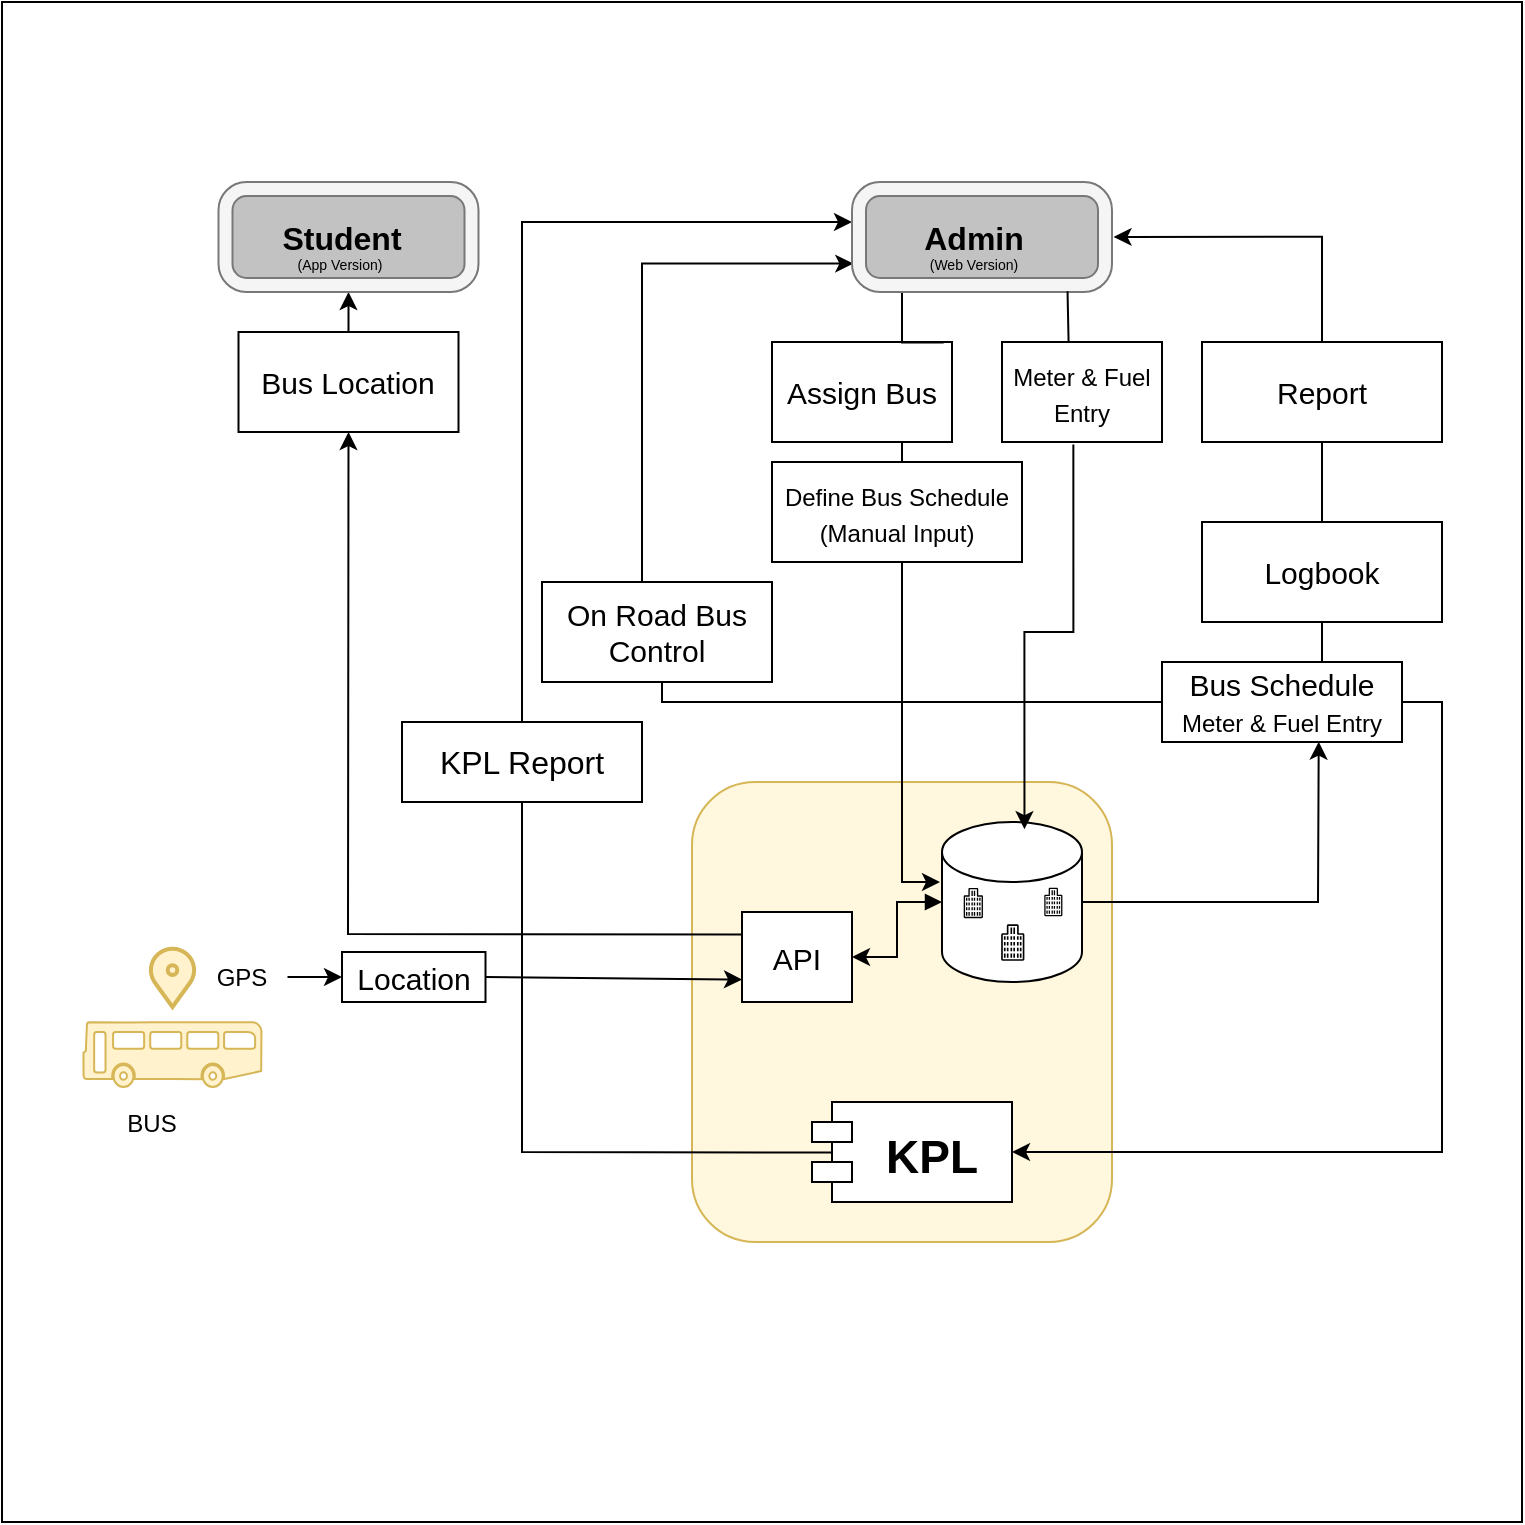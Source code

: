 <mxfile version="20.7.4" type="github">
  <diagram id="yl3mhjdfNe_m5osSr-pd" name="Page-1">
    <mxGraphModel dx="1257" dy="1806" grid="1" gridSize="10" guides="1" tooltips="1" connect="1" arrows="1" fold="1" page="1" pageScale="1" pageWidth="850" pageHeight="1100" math="0" shadow="0">
      <root>
        <mxCell id="0" />
        <mxCell id="1" parent="0" />
        <mxCell id="fRIiyRAecwgNLgZouMz5-53" value="" style="whiteSpace=wrap;html=1;aspect=fixed;rounded=0;sketch=0;" parent="1" vertex="1">
          <mxGeometry x="10" y="-110" width="760" height="760" as="geometry" />
        </mxCell>
        <mxCell id="fRIiyRAecwgNLgZouMz5-85" style="edgeStyle=orthogonalEdgeStyle;rounded=0;sketch=0;orthogonalLoop=1;jettySize=auto;html=1;exitX=0.25;exitY=0;exitDx=0;exitDy=0;fontSize=25;endArrow=classic;endFill=1;entryX=1.006;entryY=0.499;entryDx=0;entryDy=0;entryPerimeter=0;" parent="1" source="fRIiyRAecwgNLgZouMz5-56" target="1VHIN-9Jcx8O7TEisBbX-26" edge="1">
          <mxGeometry relative="1" as="geometry">
            <mxPoint x="650" y="36" as="targetPoint" />
            <Array as="points">
              <mxPoint x="670" y="60" />
              <mxPoint x="670" y="7" />
            </Array>
          </mxGeometry>
        </mxCell>
        <mxCell id="fRIiyRAecwgNLgZouMz5-56" value="Report" style="rounded=0;whiteSpace=wrap;html=1;fontSize=15;" parent="1" vertex="1">
          <mxGeometry x="610" y="60" width="120" height="50" as="geometry" />
        </mxCell>
        <mxCell id="fRIiyRAecwgNLgZouMz5-84" style="edgeStyle=orthogonalEdgeStyle;rounded=0;sketch=0;orthogonalLoop=1;jettySize=auto;html=1;exitX=0.25;exitY=0;exitDx=0;exitDy=0;entryX=0.25;entryY=1;entryDx=0;entryDy=0;fontSize=25;endArrow=none;endFill=0;" parent="1" source="fRIiyRAecwgNLgZouMz5-57" target="fRIiyRAecwgNLgZouMz5-56" edge="1">
          <mxGeometry relative="1" as="geometry">
            <Array as="points">
              <mxPoint x="670" y="150" />
              <mxPoint x="670" y="110" />
            </Array>
          </mxGeometry>
        </mxCell>
        <mxCell id="u1fpWnLzkLumKMQjv_hn-5" style="edgeStyle=orthogonalEdgeStyle;rounded=0;orthogonalLoop=1;jettySize=auto;html=1;entryX=0.5;entryY=0;entryDx=0;entryDy=0;fontSize=16;endArrow=none;endFill=0;" parent="1" source="fRIiyRAecwgNLgZouMz5-57" target="fRIiyRAecwgNLgZouMz5-59" edge="1">
          <mxGeometry relative="1" as="geometry" />
        </mxCell>
        <mxCell id="fRIiyRAecwgNLgZouMz5-57" value="Logbook" style="rounded=0;whiteSpace=wrap;html=1;fontSize=15;" parent="1" vertex="1">
          <mxGeometry x="610" y="150" width="120" height="50" as="geometry" />
        </mxCell>
        <mxCell id="fRIiyRAecwgNLgZouMz5-58" value="Assign Bus" style="rounded=0;whiteSpace=wrap;html=1;fontSize=15;" parent="1" vertex="1">
          <mxGeometry x="395" y="60" width="90" height="50" as="geometry" />
        </mxCell>
        <mxCell id="fRIiyRAecwgNLgZouMz5-59" value="Bus Schedule&lt;br&gt;&lt;font style=&quot;font-size: 12px;&quot;&gt;Meter &amp;amp; Fuel Entry&lt;/font&gt;" style="rounded=0;whiteSpace=wrap;html=1;fontSize=15;" parent="1" vertex="1">
          <mxGeometry x="590" y="220" width="120" height="40" as="geometry" />
        </mxCell>
        <mxCell id="fRIiyRAecwgNLgZouMz5-81" style="edgeStyle=orthogonalEdgeStyle;rounded=0;sketch=0;orthogonalLoop=1;jettySize=auto;html=1;endArrow=classic;endFill=1;entryX=0.005;entryY=0.742;entryDx=0;entryDy=0;entryPerimeter=0;exitX=0.67;exitY=0.017;exitDx=0;exitDy=0;exitPerimeter=0;" parent="1" source="u1fpWnLzkLumKMQjv_hn-4" target="1VHIN-9Jcx8O7TEisBbX-26" edge="1">
          <mxGeometry relative="1" as="geometry">
            <Array as="points">
              <mxPoint x="330" y="181" />
              <mxPoint x="330" y="21" />
            </Array>
            <mxPoint x="580" y="20" as="targetPoint" />
            <mxPoint x="370.0" y="150" as="sourcePoint" />
          </mxGeometry>
        </mxCell>
        <mxCell id="fRIiyRAecwgNLgZouMz5-61" value="Bus Location" style="rounded=0;whiteSpace=wrap;html=1;fontSize=15;" parent="1" vertex="1">
          <mxGeometry x="128.25" y="55" width="110" height="50" as="geometry" />
        </mxCell>
        <mxCell id="fRIiyRAecwgNLgZouMz5-62" style="edgeStyle=orthogonalEdgeStyle;rounded=0;orthogonalLoop=1;jettySize=auto;html=1;fontSize=13;endArrow=none;endFill=0;entryX=0.954;entryY=0.006;entryDx=0;entryDy=0;entryPerimeter=0;" parent="1" source="1VHIN-9Jcx8O7TEisBbX-26" target="fRIiyRAecwgNLgZouMz5-58" edge="1">
          <mxGeometry relative="1" as="geometry">
            <mxPoint x="480" y="60" as="targetPoint" />
            <Array as="points">
              <mxPoint x="460" y="60" />
            </Array>
            <mxPoint x="455.24" y="30" as="sourcePoint" />
          </mxGeometry>
        </mxCell>
        <mxCell id="fRIiyRAecwgNLgZouMz5-77" style="edgeStyle=orthogonalEdgeStyle;rounded=0;orthogonalLoop=1;jettySize=auto;html=1;fontSize=13;" parent="1" source="fRIiyRAecwgNLgZouMz5-61" edge="1">
          <mxGeometry relative="1" as="geometry">
            <Array as="points">
              <mxPoint x="188.25" y="55" />
              <mxPoint x="188.25" y="55" />
            </Array>
            <mxPoint x="183.25" y="35" as="targetPoint" />
          </mxGeometry>
        </mxCell>
        <mxCell id="1VHIN-9Jcx8O7TEisBbX-1" value="" style="rounded=1;whiteSpace=wrap;html=1;fillColor=#FFF7DE;strokeColor=#d6b656;" parent="1" vertex="1">
          <mxGeometry x="355" y="280" width="210" height="230" as="geometry" />
        </mxCell>
        <mxCell id="1VHIN-9Jcx8O7TEisBbX-2" value="" style="group;" parent="1" vertex="1" connectable="0">
          <mxGeometry x="480" y="300" width="70" height="80" as="geometry" />
        </mxCell>
        <mxCell id="1VHIN-9Jcx8O7TEisBbX-3" value="" style="shape=cylinder3;whiteSpace=wrap;html=1;boundedLbl=1;backgroundOutline=1;size=15;" parent="1VHIN-9Jcx8O7TEisBbX-2" vertex="1">
          <mxGeometry width="70" height="80" as="geometry" />
        </mxCell>
        <mxCell id="1VHIN-9Jcx8O7TEisBbX-4" value="" style="sketch=0;outlineConnect=0;dashed=0;verticalLabelPosition=bottom;verticalAlign=top;align=center;html=1;fontSize=12;fontStyle=0;aspect=fixed;shape=mxgraph.aws4.resourceIcon;resIcon=mxgraph.aws4.office_building;" parent="1VHIN-9Jcx8O7TEisBbX-2" vertex="1">
          <mxGeometry x="6.22" y="31.11" width="18.89" height="18.89" as="geometry" />
        </mxCell>
        <mxCell id="1VHIN-9Jcx8O7TEisBbX-5" value="" style="sketch=0;outlineConnect=0;dashed=0;verticalLabelPosition=bottom;verticalAlign=top;align=center;html=1;fontSize=12;fontStyle=0;aspect=fixed;shape=mxgraph.aws4.resourceIcon;resIcon=mxgraph.aws4.office_building;" parent="1VHIN-9Jcx8O7TEisBbX-2" vertex="1">
          <mxGeometry x="24" y="48.89" width="22.78" height="22.78" as="geometry" />
        </mxCell>
        <mxCell id="1VHIN-9Jcx8O7TEisBbX-6" value="" style="sketch=0;outlineConnect=0;dashed=0;verticalLabelPosition=bottom;verticalAlign=top;align=center;html=1;fontSize=12;fontStyle=0;aspect=fixed;shape=mxgraph.aws4.resourceIcon;resIcon=mxgraph.aws4.office_building;" parent="1VHIN-9Jcx8O7TEisBbX-2" vertex="1">
          <mxGeometry x="46.78" y="31.111" width="17.778" height="17.778" as="geometry" />
        </mxCell>
        <mxCell id="1VHIN-9Jcx8O7TEisBbX-7" style="edgeStyle=orthogonalEdgeStyle;rounded=0;orthogonalLoop=1;jettySize=auto;html=1;fontSize=18;exitX=0;exitY=0.5;exitDx=0;exitDy=0;startArrow=none;" parent="1" source="1VHIN-9Jcx8O7TEisBbX-15" target="1VHIN-9Jcx8O7TEisBbX-26" edge="1">
          <mxGeometry relative="1" as="geometry">
            <mxPoint x="530" as="targetPoint" />
            <mxPoint x="425.0" y="470" as="sourcePoint" />
            <Array as="points">
              <mxPoint x="216" y="250" />
              <mxPoint x="270" y="250" />
              <mxPoint x="270" />
            </Array>
          </mxGeometry>
        </mxCell>
        <mxCell id="1VHIN-9Jcx8O7TEisBbX-10" style="edgeStyle=orthogonalEdgeStyle;rounded=0;orthogonalLoop=1;jettySize=auto;html=1;fontSize=13;" parent="1" edge="1">
          <mxGeometry relative="1" as="geometry">
            <mxPoint x="440" y="110" as="sourcePoint" />
            <mxPoint x="479" y="330" as="targetPoint" />
            <Array as="points">
              <mxPoint x="460" y="110" />
              <mxPoint x="460" y="330" />
              <mxPoint x="479" y="330" />
            </Array>
          </mxGeometry>
        </mxCell>
        <mxCell id="1VHIN-9Jcx8O7TEisBbX-11" value="KPL" style="shape=module;align=left;spacingLeft=20;align=center;verticalAlign=middle;rounded=0;sketch=0;fontStyle=1;fontSize=23;" parent="1" vertex="1">
          <mxGeometry x="415" y="440" width="100" height="50" as="geometry" />
        </mxCell>
        <mxCell id="1VHIN-9Jcx8O7TEisBbX-23" value="" style="group;verticalAlign=middle;align=center;horizontal=0;" parent="1" vertex="1" connectable="0">
          <mxGeometry x="118.25" y="-20" width="130" height="55" as="geometry" />
        </mxCell>
        <mxCell id="1VHIN-9Jcx8O7TEisBbX-20" value="" style="verticalLabelPosition=bottom;verticalAlign=top;html=1;shape=mxgraph.basic.rect;fillColor2=none;strokeWidth=1;size=20;indent=5;fillColor=#C2C2C2;" parent="1VHIN-9Jcx8O7TEisBbX-23" vertex="1">
          <mxGeometry x="6.25" y="2.5" width="117.5" height="50" as="geometry" />
        </mxCell>
        <mxCell id="1VHIN-9Jcx8O7TEisBbX-21" value="" style="verticalLabelPosition=bottom;verticalAlign=top;html=1;shape=mxgraph.basic.rounded_frame;dx=7;fillColor=#f5f5f5;fontColor=#333333;strokeColor=#787878;" parent="1VHIN-9Jcx8O7TEisBbX-23" vertex="1">
          <mxGeometry width="130" height="55" as="geometry" />
        </mxCell>
        <mxCell id="1VHIN-9Jcx8O7TEisBbX-22" value="&lt;b&gt;&lt;font style=&quot;font-size: 16px&quot;&gt;Student&lt;/font&gt;&lt;/b&gt;" style="text;html=1;strokeColor=none;fillColor=none;align=center;verticalAlign=middle;whiteSpace=wrap;rounded=0;" parent="1VHIN-9Jcx8O7TEisBbX-23" vertex="1">
          <mxGeometry x="6.25" y="11.25" width="110" height="32.5" as="geometry" />
        </mxCell>
        <mxCell id="Dhl0T5NncyGhOQgAcSKA-7" value="&lt;font style=&quot;font-size: 7px&quot;&gt;(App Version)&lt;/font&gt;" style="text;html=1;strokeColor=none;fillColor=none;align=center;verticalAlign=middle;whiteSpace=wrap;rounded=0;fontSize=10;" parent="1VHIN-9Jcx8O7TEisBbX-23" vertex="1">
          <mxGeometry x="22.12" y="25" width="78.25" height="30" as="geometry" />
        </mxCell>
        <mxCell id="1VHIN-9Jcx8O7TEisBbX-24" value="" style="group" parent="1" vertex="1" connectable="0">
          <mxGeometry x="435" y="-20" width="130" height="55" as="geometry" />
        </mxCell>
        <mxCell id="1VHIN-9Jcx8O7TEisBbX-25" value="" style="verticalLabelPosition=bottom;verticalAlign=top;html=1;shape=mxgraph.basic.rect;fillColor2=none;strokeWidth=1;size=20;indent=5;fillColor=#C2C2C2;" parent="1VHIN-9Jcx8O7TEisBbX-24" vertex="1">
          <mxGeometry x="6.25" y="2.5" width="117.5" height="50" as="geometry" />
        </mxCell>
        <mxCell id="1VHIN-9Jcx8O7TEisBbX-26" value="" style="verticalLabelPosition=bottom;verticalAlign=top;html=1;shape=mxgraph.basic.rounded_frame;dx=7;fillColor=#f5f5f5;fontColor=#333333;strokeColor=#787878;" parent="1VHIN-9Jcx8O7TEisBbX-24" vertex="1">
          <mxGeometry width="130" height="55" as="geometry" />
        </mxCell>
        <mxCell id="1VHIN-9Jcx8O7TEisBbX-27" value="&lt;b&gt;&lt;font style=&quot;font-size: 16px&quot;&gt;Admin&lt;/font&gt;&lt;/b&gt;" style="text;html=1;strokeColor=none;fillColor=none;align=center;verticalAlign=middle;whiteSpace=wrap;rounded=0;" parent="1VHIN-9Jcx8O7TEisBbX-24" vertex="1">
          <mxGeometry x="6.25" y="11.25" width="110" height="32.5" as="geometry" />
        </mxCell>
        <mxCell id="Dhl0T5NncyGhOQgAcSKA-9" value="&lt;font style=&quot;font-size: 7px&quot;&gt;(Web Version)&lt;/font&gt;" style="text;html=1;strokeColor=none;fillColor=none;align=center;verticalAlign=middle;whiteSpace=wrap;rounded=0;fontSize=10;" parent="1VHIN-9Jcx8O7TEisBbX-24" vertex="1">
          <mxGeometry x="22.13" y="25" width="78.25" height="30" as="geometry" />
        </mxCell>
        <mxCell id="1VHIN-9Jcx8O7TEisBbX-15" value="&lt;font style=&quot;font-size: 16px&quot;&gt;KPL Report&lt;/font&gt;" style="rounded=0;whiteSpace=wrap;html=1;" parent="1" vertex="1">
          <mxGeometry x="210" y="250" width="120" height="40" as="geometry" />
        </mxCell>
        <mxCell id="u1fpWnLzkLumKMQjv_hn-4" value="On Road Bus Control" style="rounded=0;whiteSpace=wrap;html=1;fontSize=15;fillColor=default;" parent="1" vertex="1">
          <mxGeometry x="280" y="180" width="115" height="50" as="geometry" />
        </mxCell>
        <mxCell id="u1fpWnLzkLumKMQjv_hn-7" value="" style="edgeStyle=orthogonalEdgeStyle;rounded=0;sketch=0;orthogonalLoop=1;jettySize=auto;html=1;entryX=0.5;entryY=1;entryDx=0;entryDy=0;fontSize=25;endArrow=none;endFill=0;" parent="1" source="fRIiyRAecwgNLgZouMz5-59" target="u1fpWnLzkLumKMQjv_hn-4" edge="1">
          <mxGeometry relative="1" as="geometry">
            <Array as="points">
              <mxPoint x="340" y="240" />
              <mxPoint x="340" y="230" />
            </Array>
            <mxPoint x="600" y="230.048" as="sourcePoint" />
            <mxPoint x="372.5" y="200" as="targetPoint" />
          </mxGeometry>
        </mxCell>
        <mxCell id="HzN_1A6l_hy9b54zZjKZ-1" value="API" style="rounded=0;whiteSpace=wrap;html=1;fontSize=15;" parent="1" vertex="1">
          <mxGeometry x="380" y="345" width="55" height="45" as="geometry" />
        </mxCell>
        <mxCell id="HzN_1A6l_hy9b54zZjKZ-3" style="edgeStyle=orthogonalEdgeStyle;rounded=0;orthogonalLoop=1;jettySize=auto;html=1;startArrow=block;startFill=1;" parent="1" source="1VHIN-9Jcx8O7TEisBbX-3" target="HzN_1A6l_hy9b54zZjKZ-1" edge="1">
          <mxGeometry relative="1" as="geometry" />
        </mxCell>
        <mxCell id="HzN_1A6l_hy9b54zZjKZ-6" value="" style="shape=mxgraph.signs.transportation.bus_3;html=1;pointerEvents=1;fillColor=#fff2cc;strokeColor=#d6b656;verticalLabelPosition=bottom;verticalAlign=top;align=center;" parent="1" vertex="1">
          <mxGeometry x="50.75" y="400" width="89" height="32.5" as="geometry" />
        </mxCell>
        <mxCell id="HzN_1A6l_hy9b54zZjKZ-7" value="BUS" style="text;html=1;strokeColor=none;fillColor=none;align=center;verticalAlign=middle;whiteSpace=wrap;rounded=0;" parent="1" vertex="1">
          <mxGeometry x="61.75" y="442.5" width="45.5" height="17.5" as="geometry" />
        </mxCell>
        <mxCell id="Dhl0T5NncyGhOQgAcSKA-1" value="&lt;font style=&quot;font-size: 12px;&quot;&gt;Define Bus Schedule (Manual Input)&lt;/font&gt;" style="rounded=0;whiteSpace=wrap;html=1;fontSize=15;" parent="1" vertex="1">
          <mxGeometry x="395" y="120" width="125" height="50" as="geometry" />
        </mxCell>
        <mxCell id="Dhl0T5NncyGhOQgAcSKA-3" value="" style="html=1;verticalLabelPosition=bottom;align=center;labelBackgroundColor=#ffffff;verticalAlign=top;strokeWidth=2;strokeColor=#d6b656;shadow=0;dashed=0;shape=mxgraph.ios7.icons.location;fontSize=10;fillColor=#fff2cc;" parent="1" vertex="1">
          <mxGeometry x="83.25" y="362.5" width="24" height="30" as="geometry" />
        </mxCell>
        <mxCell id="Dhl0T5NncyGhOQgAcSKA-4" value="GPS" style="text;html=1;strokeColor=none;fillColor=none;align=center;verticalAlign=middle;whiteSpace=wrap;rounded=0;" parent="1" vertex="1">
          <mxGeometry x="107.25" y="368.75" width="45.5" height="17.5" as="geometry" />
        </mxCell>
        <mxCell id="HzN_1A6l_hy9b54zZjKZ-2" value="Location" style="rounded=0;whiteSpace=wrap;html=1;fontSize=15;" parent="1" vertex="1">
          <mxGeometry x="180" y="365" width="71.75" height="25" as="geometry" />
        </mxCell>
        <mxCell id="klIXXEtdn0kvHLdDW9U2-6" style="edgeStyle=orthogonalEdgeStyle;rounded=0;orthogonalLoop=1;jettySize=auto;html=1;entryX=0.589;entryY=0.045;entryDx=0;entryDy=0;entryPerimeter=0;fontSize=12;startArrow=none;startFill=0;exitX=0.446;exitY=1.024;exitDx=0;exitDy=0;exitPerimeter=0;" parent="1" source="klIXXEtdn0kvHLdDW9U2-3" target="1VHIN-9Jcx8O7TEisBbX-3" edge="1">
          <mxGeometry relative="1" as="geometry" />
        </mxCell>
        <mxCell id="klIXXEtdn0kvHLdDW9U2-3" value="&lt;font style=&quot;font-size: 12px;&quot;&gt;Meter &amp;amp; Fuel Entry&lt;/font&gt;" style="rounded=0;whiteSpace=wrap;html=1;fontSize=15;" parent="1" vertex="1">
          <mxGeometry x="510" y="60" width="80" height="50" as="geometry" />
        </mxCell>
        <mxCell id="du6av0dEHWoaHsaszLUU-12" value="" style="endArrow=none;html=1;rounded=0;entryX=0.5;entryY=1;entryDx=0;entryDy=0;exitX=0.098;exitY=0.505;exitDx=0;exitDy=0;exitPerimeter=0;" edge="1" parent="1" source="1VHIN-9Jcx8O7TEisBbX-11" target="1VHIN-9Jcx8O7TEisBbX-15">
          <mxGeometry width="50" height="50" relative="1" as="geometry">
            <mxPoint x="420" y="350" as="sourcePoint" />
            <mxPoint x="470" y="300" as="targetPoint" />
            <Array as="points">
              <mxPoint x="270" y="465" />
            </Array>
          </mxGeometry>
        </mxCell>
        <mxCell id="du6av0dEHWoaHsaszLUU-13" value="" style="endArrow=classic;html=1;rounded=0;entryX=0;entryY=0.5;entryDx=0;entryDy=0;" edge="1" parent="1" source="Dhl0T5NncyGhOQgAcSKA-4" target="HzN_1A6l_hy9b54zZjKZ-2">
          <mxGeometry width="50" height="50" relative="1" as="geometry">
            <mxPoint x="190" y="350" as="sourcePoint" />
            <mxPoint x="240" y="300" as="targetPoint" />
          </mxGeometry>
        </mxCell>
        <mxCell id="du6av0dEHWoaHsaszLUU-14" value="" style="endArrow=classic;html=1;rounded=0;exitX=1;exitY=0.5;exitDx=0;exitDy=0;entryX=0;entryY=0.75;entryDx=0;entryDy=0;" edge="1" parent="1" source="HzN_1A6l_hy9b54zZjKZ-2" target="HzN_1A6l_hy9b54zZjKZ-1">
          <mxGeometry width="50" height="50" relative="1" as="geometry">
            <mxPoint x="270" y="370" as="sourcePoint" />
            <mxPoint x="320" y="320" as="targetPoint" />
          </mxGeometry>
        </mxCell>
        <mxCell id="du6av0dEHWoaHsaszLUU-16" value="" style="endArrow=classic;html=1;rounded=0;exitX=0;exitY=0.25;exitDx=0;exitDy=0;entryX=0.5;entryY=1;entryDx=0;entryDy=0;" edge="1" parent="1" source="HzN_1A6l_hy9b54zZjKZ-1" target="fRIiyRAecwgNLgZouMz5-61">
          <mxGeometry width="50" height="50" relative="1" as="geometry">
            <mxPoint x="420" y="150" as="sourcePoint" />
            <mxPoint x="370" y="200" as="targetPoint" />
            <Array as="points">
              <mxPoint x="183" y="356" />
            </Array>
          </mxGeometry>
        </mxCell>
        <mxCell id="du6av0dEHWoaHsaszLUU-17" value="" style="endArrow=classic;html=1;rounded=0;exitX=1;exitY=0.5;exitDx=0;exitDy=0;entryX=1;entryY=0.5;entryDx=0;entryDy=0;" edge="1" parent="1" source="fRIiyRAecwgNLgZouMz5-59" target="1VHIN-9Jcx8O7TEisBbX-11">
          <mxGeometry width="50" height="50" relative="1" as="geometry">
            <mxPoint x="250" y="420" as="sourcePoint" />
            <mxPoint x="300" y="370" as="targetPoint" />
            <Array as="points">
              <mxPoint x="730" y="240" />
              <mxPoint x="730" y="465" />
            </Array>
          </mxGeometry>
        </mxCell>
        <mxCell id="du6av0dEHWoaHsaszLUU-18" value="" style="endArrow=none;html=1;rounded=0;entryX=0.829;entryY=0.994;entryDx=0;entryDy=0;entryPerimeter=0;exitX=0.416;exitY=-0.009;exitDx=0;exitDy=0;exitPerimeter=0;" edge="1" parent="1" source="klIXXEtdn0kvHLdDW9U2-3" target="1VHIN-9Jcx8O7TEisBbX-26">
          <mxGeometry width="50" height="50" relative="1" as="geometry">
            <mxPoint x="450" y="100" as="sourcePoint" />
            <mxPoint x="500" y="50" as="targetPoint" />
          </mxGeometry>
        </mxCell>
        <mxCell id="du6av0dEHWoaHsaszLUU-20" value="" style="endArrow=classic;html=1;rounded=0;exitX=1;exitY=0.5;exitDx=0;exitDy=0;exitPerimeter=0;entryX=0.653;entryY=0.996;entryDx=0;entryDy=0;entryPerimeter=0;" edge="1" parent="1" source="1VHIN-9Jcx8O7TEisBbX-3" target="fRIiyRAecwgNLgZouMz5-59">
          <mxGeometry width="50" height="50" relative="1" as="geometry">
            <mxPoint x="640" y="320" as="sourcePoint" />
            <mxPoint x="690" y="270" as="targetPoint" />
            <Array as="points">
              <mxPoint x="668" y="340" />
            </Array>
          </mxGeometry>
        </mxCell>
      </root>
    </mxGraphModel>
  </diagram>
</mxfile>
